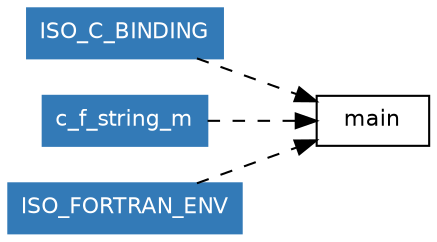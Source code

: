 digraph "program~~main~~UsesGraph" {
	graph [concentrate=true id="program~~main~~UsesGraph" rankdir=LR size="8.90625,1000.0"]
	node [fontname=Helvetica fontsize=10.5 height=0.0 margin=0.08 shape=box]
	edge [fontname=Helvetica fontsize=9.5]
		"program~main" [label=main]
		ISO_C_BINDING [label=ISO_C_BINDING URL="https://gcc.gnu.org/onlinedocs/gfortran/ISO_005fC_005fBINDING.html" color="#337AB7" fontcolor=white style=filled]
		"module~c_f_string_m" [label=c_f_string_m URL="../module/c_f_string_m.html" color="#337AB7" fontcolor=white style=filled]
		ISO_FORTRAN_ENV [label=ISO_FORTRAN_ENV URL="https://gcc.gnu.org/onlinedocs/gfortran/ISO_005fFORTRAN_005fENV.html" color="#337AB7" fontcolor=white style=filled]
			ISO_C_BINDING -> "program~main" [color="#000000" style=dashed]
			"module~c_f_string_m" -> "program~main" [color="#000000" style=dashed]
			ISO_FORTRAN_ENV -> "program~main" [color="#000000" style=dashed]
}